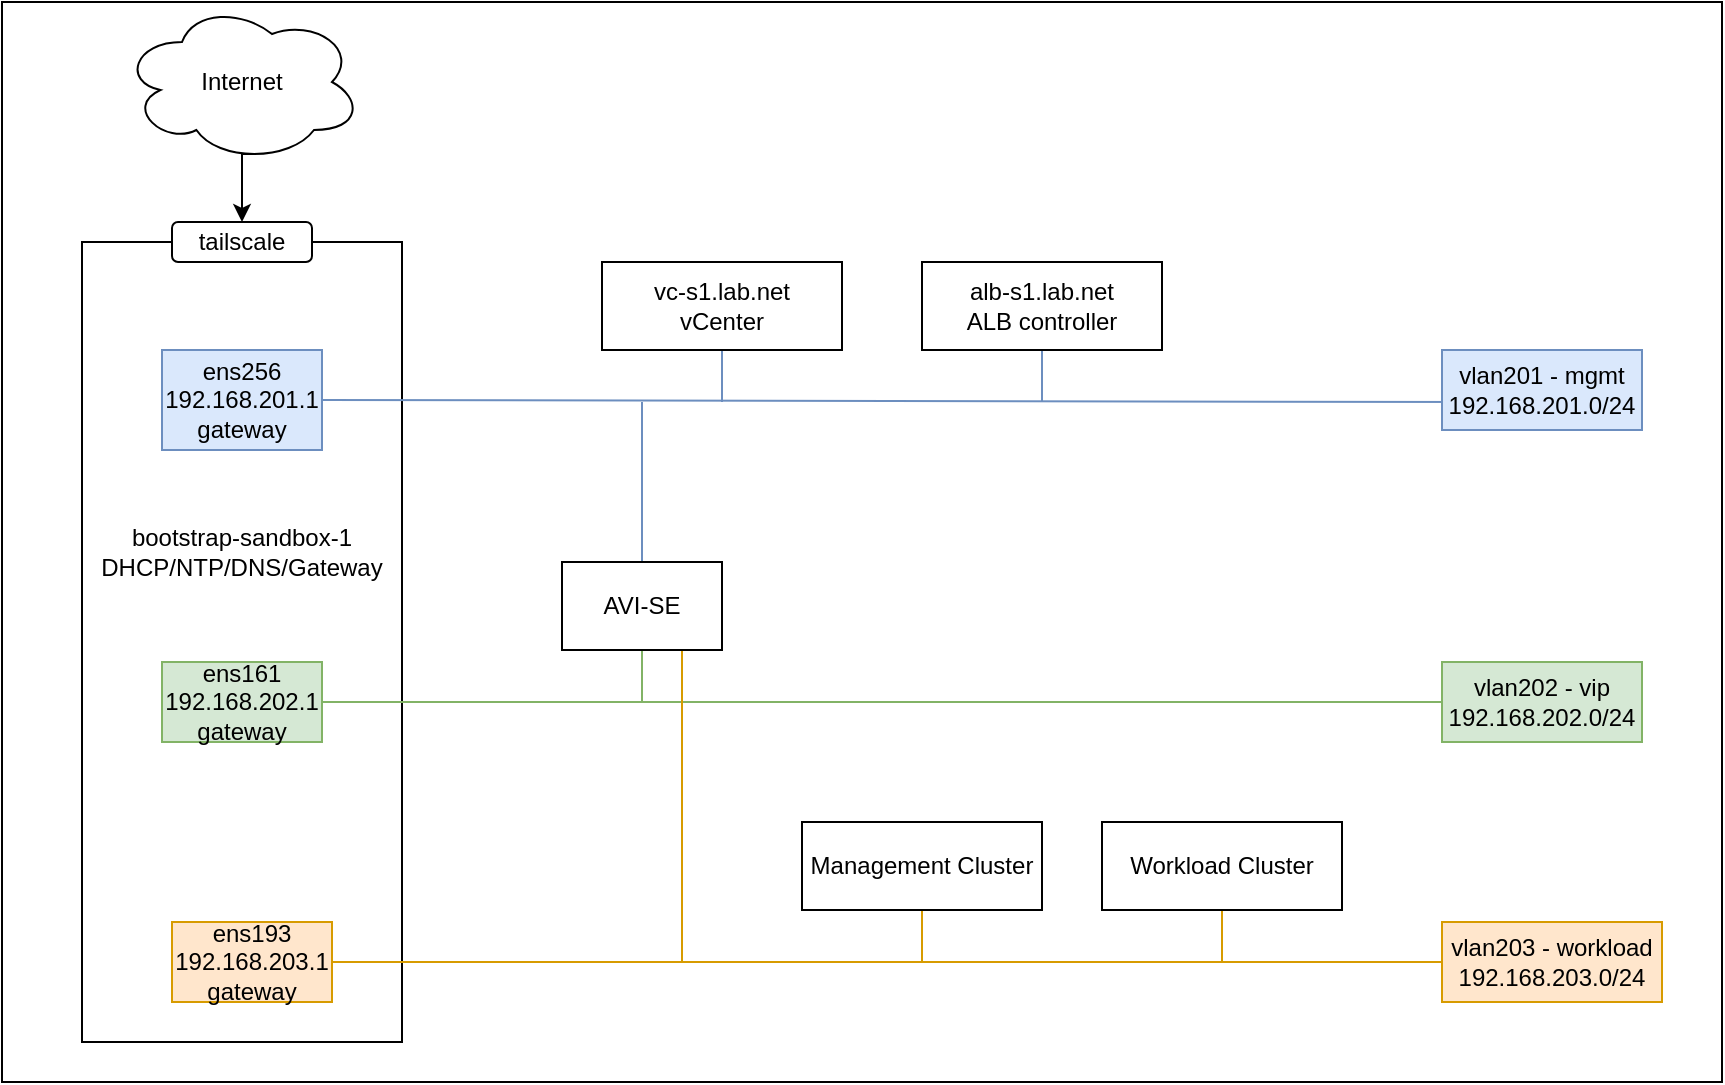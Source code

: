 <mxfile version="24.5.3" type="device">
  <diagram name="Page-1" id="H0o4uxggo9yyNtbNXMVk">
    <mxGraphModel dx="1241" dy="692" grid="1" gridSize="10" guides="1" tooltips="1" connect="1" arrows="1" fold="1" page="1" pageScale="1" pageWidth="1169" pageHeight="827" math="0" shadow="0">
      <root>
        <mxCell id="0" />
        <mxCell id="1" parent="0" />
        <mxCell id="Lztl155RbVr9X5JfVb0l-36" value="" style="rounded=0;whiteSpace=wrap;html=1;" vertex="1" parent="1">
          <mxGeometry x="240" y="120" width="860" height="540" as="geometry" />
        </mxCell>
        <mxCell id="Lztl155RbVr9X5JfVb0l-1" value="" style="rounded=0;whiteSpace=wrap;html=1;" vertex="1" parent="1">
          <mxGeometry x="280" y="240" width="160" height="400" as="geometry" />
        </mxCell>
        <mxCell id="Lztl155RbVr9X5JfVb0l-3" value="" style="endArrow=none;html=1;rounded=0;exitX=1;exitY=0.5;exitDx=0;exitDy=0;fillColor=#dae8fc;strokeColor=#6c8ebf;" edge="1" parent="1" source="Lztl155RbVr9X5JfVb0l-7">
          <mxGeometry width="50" height="50" relative="1" as="geometry">
            <mxPoint x="420" y="320" as="sourcePoint" />
            <mxPoint x="980" y="320" as="targetPoint" />
          </mxGeometry>
        </mxCell>
        <mxCell id="Lztl155RbVr9X5JfVb0l-4" value="tailscale" style="rounded=1;whiteSpace=wrap;html=1;" vertex="1" parent="1">
          <mxGeometry x="325" y="230" width="70" height="20" as="geometry" />
        </mxCell>
        <mxCell id="Lztl155RbVr9X5JfVb0l-35" style="edgeStyle=orthogonalEdgeStyle;rounded=0;orthogonalLoop=1;jettySize=auto;html=1;exitX=0.55;exitY=0.95;exitDx=0;exitDy=0;exitPerimeter=0;entryX=0.5;entryY=0;entryDx=0;entryDy=0;" edge="1" parent="1" source="Lztl155RbVr9X5JfVb0l-5" target="Lztl155RbVr9X5JfVb0l-4">
          <mxGeometry relative="1" as="geometry" />
        </mxCell>
        <mxCell id="Lztl155RbVr9X5JfVb0l-5" value="Internet" style="ellipse;shape=cloud;whiteSpace=wrap;html=1;" vertex="1" parent="1">
          <mxGeometry x="300" y="120" width="120" height="80" as="geometry" />
        </mxCell>
        <mxCell id="Lztl155RbVr9X5JfVb0l-8" value="" style="endArrow=none;html=1;rounded=0;" edge="1" parent="1" target="Lztl155RbVr9X5JfVb0l-7">
          <mxGeometry width="50" height="50" relative="1" as="geometry">
            <mxPoint x="360" y="320" as="sourcePoint" />
            <mxPoint x="980" y="320" as="targetPoint" />
          </mxGeometry>
        </mxCell>
        <mxCell id="Lztl155RbVr9X5JfVb0l-9" value="" style="endArrow=none;html=1;rounded=0;fillColor=#d5e8d4;strokeColor=#82b366;" edge="1" parent="1" source="Lztl155RbVr9X5JfVb0l-11">
          <mxGeometry width="50" height="50" relative="1" as="geometry">
            <mxPoint x="360" y="470" as="sourcePoint" />
            <mxPoint x="980" y="470" as="targetPoint" />
          </mxGeometry>
        </mxCell>
        <mxCell id="Lztl155RbVr9X5JfVb0l-10" value="" style="endArrow=none;html=1;rounded=0;" edge="1" parent="1" target="Lztl155RbVr9X5JfVb0l-11">
          <mxGeometry width="50" height="50" relative="1" as="geometry">
            <mxPoint x="360" y="470" as="sourcePoint" />
            <mxPoint x="980" y="470" as="targetPoint" />
          </mxGeometry>
        </mxCell>
        <mxCell id="Lztl155RbVr9X5JfVb0l-11" value="ens161&lt;div&gt;192.168.202.1 gateway&lt;/div&gt;" style="rounded=0;whiteSpace=wrap;html=1;fillColor=#d5e8d4;strokeColor=#82b366;" vertex="1" parent="1">
          <mxGeometry x="320" y="450" width="80" height="40" as="geometry" />
        </mxCell>
        <mxCell id="Lztl155RbVr9X5JfVb0l-13" style="rounded=0;orthogonalLoop=1;jettySize=auto;html=1;exitX=0.5;exitY=1;exitDx=0;exitDy=0;endArrow=none;endFill=0;fillColor=#dae8fc;strokeColor=#6c8ebf;" edge="1" parent="1" source="Lztl155RbVr9X5JfVb0l-12">
          <mxGeometry relative="1" as="geometry">
            <mxPoint x="600" y="320" as="targetPoint" />
          </mxGeometry>
        </mxCell>
        <mxCell id="Lztl155RbVr9X5JfVb0l-12" value="vc-s1.lab.net&lt;div&gt;vCenter&lt;/div&gt;" style="rounded=0;whiteSpace=wrap;html=1;" vertex="1" parent="1">
          <mxGeometry x="540" y="250" width="120" height="44" as="geometry" />
        </mxCell>
        <mxCell id="Lztl155RbVr9X5JfVb0l-15" style="rounded=0;orthogonalLoop=1;jettySize=auto;html=1;exitX=0.5;exitY=1;exitDx=0;exitDy=0;endArrow=none;endFill=0;fillColor=#dae8fc;strokeColor=#6c8ebf;" edge="1" parent="1" source="Lztl155RbVr9X5JfVb0l-14">
          <mxGeometry relative="1" as="geometry">
            <mxPoint x="760" y="320" as="targetPoint" />
          </mxGeometry>
        </mxCell>
        <mxCell id="Lztl155RbVr9X5JfVb0l-14" value="alb-s1.lab.net&lt;div&gt;ALB controller&lt;/div&gt;" style="rounded=0;whiteSpace=wrap;html=1;" vertex="1" parent="1">
          <mxGeometry x="700" y="250" width="120" height="44" as="geometry" />
        </mxCell>
        <mxCell id="Lztl155RbVr9X5JfVb0l-17" style="rounded=0;orthogonalLoop=1;jettySize=auto;html=1;exitX=0.5;exitY=1;exitDx=0;exitDy=0;endArrow=none;endFill=0;fillColor=#d5e8d4;strokeColor=#82b366;" edge="1" parent="1" source="Lztl155RbVr9X5JfVb0l-16">
          <mxGeometry relative="1" as="geometry">
            <mxPoint x="560" y="470" as="targetPoint" />
          </mxGeometry>
        </mxCell>
        <mxCell id="Lztl155RbVr9X5JfVb0l-18" style="rounded=0;orthogonalLoop=1;jettySize=auto;html=1;exitX=0.5;exitY=0;exitDx=0;exitDy=0;endArrow=none;endFill=0;fillColor=#dae8fc;strokeColor=#6c8ebf;" edge="1" parent="1" source="Lztl155RbVr9X5JfVb0l-16">
          <mxGeometry relative="1" as="geometry">
            <mxPoint x="560" y="320" as="targetPoint" />
          </mxGeometry>
        </mxCell>
        <mxCell id="Lztl155RbVr9X5JfVb0l-22" style="rounded=0;orthogonalLoop=1;jettySize=auto;html=1;exitX=0.75;exitY=1;exitDx=0;exitDy=0;endArrow=none;endFill=0;fillColor=#ffe6cc;strokeColor=#d79b00;" edge="1" parent="1" source="Lztl155RbVr9X5JfVb0l-16">
          <mxGeometry relative="1" as="geometry">
            <mxPoint x="580" y="600" as="targetPoint" />
          </mxGeometry>
        </mxCell>
        <mxCell id="Lztl155RbVr9X5JfVb0l-16" value="AVI-SE" style="rounded=0;whiteSpace=wrap;html=1;" vertex="1" parent="1">
          <mxGeometry x="520" y="400" width="80" height="44" as="geometry" />
        </mxCell>
        <mxCell id="Lztl155RbVr9X5JfVb0l-19" value="" style="endArrow=none;html=1;rounded=0;fillColor=#ffe6cc;strokeColor=#d79b00;" edge="1" parent="1" source="Lztl155RbVr9X5JfVb0l-21">
          <mxGeometry width="50" height="50" relative="1" as="geometry">
            <mxPoint x="365" y="600" as="sourcePoint" />
            <mxPoint x="985" y="600" as="targetPoint" />
          </mxGeometry>
        </mxCell>
        <mxCell id="Lztl155RbVr9X5JfVb0l-20" value="" style="endArrow=none;html=1;rounded=0;" edge="1" parent="1" target="Lztl155RbVr9X5JfVb0l-21">
          <mxGeometry width="50" height="50" relative="1" as="geometry">
            <mxPoint x="365" y="600" as="sourcePoint" />
            <mxPoint x="985" y="600" as="targetPoint" />
          </mxGeometry>
        </mxCell>
        <mxCell id="Lztl155RbVr9X5JfVb0l-21" value="ens193&lt;div&gt;192.168.203.1&lt;/div&gt;&lt;div&gt;gateway&lt;/div&gt;" style="rounded=0;whiteSpace=wrap;html=1;fillColor=#ffe6cc;strokeColor=#d79b00;" vertex="1" parent="1">
          <mxGeometry x="325" y="580" width="80" height="40" as="geometry" />
        </mxCell>
        <mxCell id="Lztl155RbVr9X5JfVb0l-24" style="rounded=0;orthogonalLoop=1;jettySize=auto;html=1;exitX=0.5;exitY=1;exitDx=0;exitDy=0;endArrow=none;endFill=0;fillColor=#ffe6cc;strokeColor=#d79b00;" edge="1" parent="1" source="Lztl155RbVr9X5JfVb0l-23">
          <mxGeometry relative="1" as="geometry">
            <mxPoint x="700" y="600" as="targetPoint" />
          </mxGeometry>
        </mxCell>
        <mxCell id="Lztl155RbVr9X5JfVb0l-23" value="Management Cluster" style="rounded=0;whiteSpace=wrap;html=1;" vertex="1" parent="1">
          <mxGeometry x="640" y="530" width="120" height="44" as="geometry" />
        </mxCell>
        <mxCell id="Lztl155RbVr9X5JfVb0l-25" style="rounded=0;orthogonalLoop=1;jettySize=auto;html=1;exitX=0.5;exitY=1;exitDx=0;exitDy=0;endArrow=none;endFill=0;fillColor=#ffe6cc;strokeColor=#d79b00;" edge="1" parent="1" source="Lztl155RbVr9X5JfVb0l-26">
          <mxGeometry relative="1" as="geometry">
            <mxPoint x="850" y="600" as="targetPoint" />
          </mxGeometry>
        </mxCell>
        <mxCell id="Lztl155RbVr9X5JfVb0l-26" value="Workload Cluster" style="rounded=0;whiteSpace=wrap;html=1;" vertex="1" parent="1">
          <mxGeometry x="790" y="530" width="120" height="44" as="geometry" />
        </mxCell>
        <mxCell id="Lztl155RbVr9X5JfVb0l-27" value="vlan203 - workload&lt;div&gt;192.168.203.0/24&lt;/div&gt;" style="rounded=0;whiteSpace=wrap;html=1;fillColor=#ffe6cc;strokeColor=#d79b00;" vertex="1" parent="1">
          <mxGeometry x="960" y="580" width="110" height="40" as="geometry" />
        </mxCell>
        <mxCell id="Lztl155RbVr9X5JfVb0l-28" value="vlan202 - vip&lt;div&gt;192.168.202.0/24&lt;/div&gt;" style="rounded=0;whiteSpace=wrap;html=1;fillColor=#d5e8d4;strokeColor=#82b366;" vertex="1" parent="1">
          <mxGeometry x="960" y="450" width="100" height="40" as="geometry" />
        </mxCell>
        <mxCell id="Lztl155RbVr9X5JfVb0l-29" value="vlan201 - mgmt&lt;div&gt;192.168.201.0/24&lt;/div&gt;" style="rounded=0;whiteSpace=wrap;html=1;fillColor=#dae8fc;strokeColor=#6c8ebf;" vertex="1" parent="1">
          <mxGeometry x="960" y="294" width="100" height="40" as="geometry" />
        </mxCell>
        <mxCell id="Lztl155RbVr9X5JfVb0l-7" value="ens256&lt;div&gt;192.168.201.1&lt;/div&gt;&lt;div&gt;gateway&lt;/div&gt;" style="rounded=0;whiteSpace=wrap;html=1;fillColor=#dae8fc;strokeColor=#6c8ebf;" vertex="1" parent="1">
          <mxGeometry x="320" y="294" width="80" height="50" as="geometry" />
        </mxCell>
        <mxCell id="Lztl155RbVr9X5JfVb0l-34" value="bootstrap-sandbox-1&lt;div&gt;DHCP/NTP/DNS/Gateway&lt;/div&gt;" style="text;html=1;align=center;verticalAlign=middle;whiteSpace=wrap;rounded=0;" vertex="1" parent="1">
          <mxGeometry x="280" y="380" width="160" height="30" as="geometry" />
        </mxCell>
      </root>
    </mxGraphModel>
  </diagram>
</mxfile>
